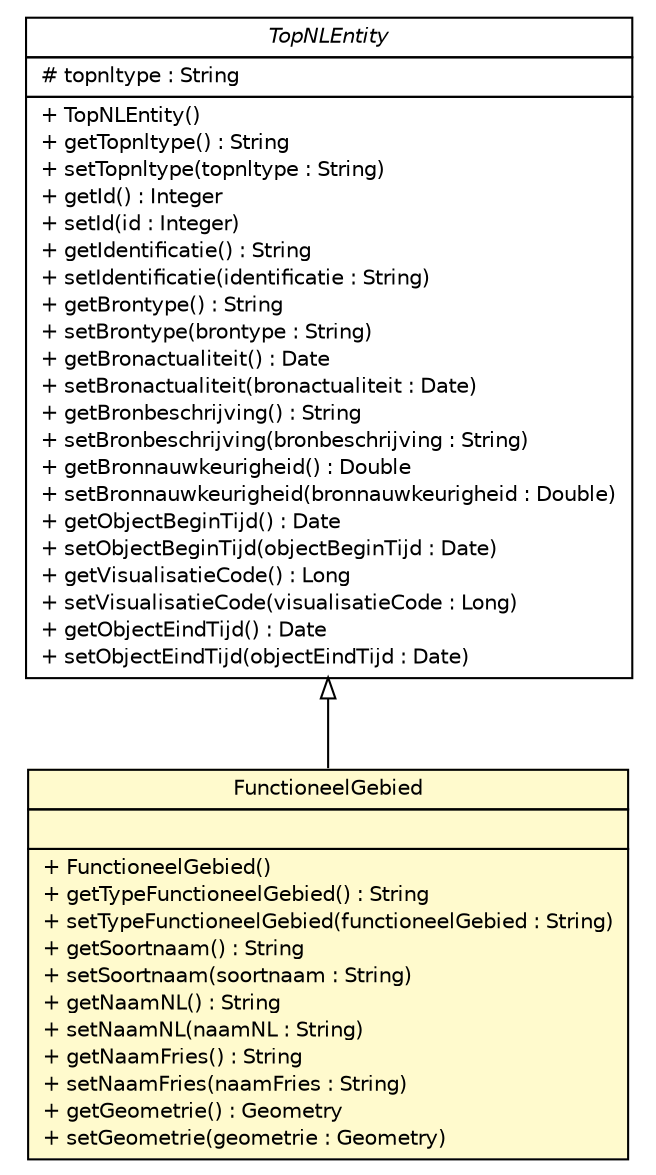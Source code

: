 #!/usr/local/bin/dot
#
# Class diagram 
# Generated by UMLGraph version R5_6-24-gf6e263 (http://www.umlgraph.org/)
#

digraph G {
	edge [fontname="Helvetica",fontsize=10,labelfontname="Helvetica",labelfontsize=10];
	node [fontname="Helvetica",fontsize=10,shape=plaintext];
	nodesep=0.25;
	ranksep=0.5;
	// nl.b3p.topnl.entities.FunctioneelGebied
	c16929 [label=<<table title="nl.b3p.topnl.entities.FunctioneelGebied" border="0" cellborder="1" cellspacing="0" cellpadding="2" port="p" bgcolor="lemonChiffon" href="./FunctioneelGebied.html">
		<tr><td><table border="0" cellspacing="0" cellpadding="1">
<tr><td align="center" balign="center"> FunctioneelGebied </td></tr>
		</table></td></tr>
		<tr><td><table border="0" cellspacing="0" cellpadding="1">
<tr><td align="left" balign="left">  </td></tr>
		</table></td></tr>
		<tr><td><table border="0" cellspacing="0" cellpadding="1">
<tr><td align="left" balign="left"> + FunctioneelGebied() </td></tr>
<tr><td align="left" balign="left"> + getTypeFunctioneelGebied() : String </td></tr>
<tr><td align="left" balign="left"> + setTypeFunctioneelGebied(functioneelGebied : String) </td></tr>
<tr><td align="left" balign="left"> + getSoortnaam() : String </td></tr>
<tr><td align="left" balign="left"> + setSoortnaam(soortnaam : String) </td></tr>
<tr><td align="left" balign="left"> + getNaamNL() : String </td></tr>
<tr><td align="left" balign="left"> + setNaamNL(naamNL : String) </td></tr>
<tr><td align="left" balign="left"> + getNaamFries() : String </td></tr>
<tr><td align="left" balign="left"> + setNaamFries(naamFries : String) </td></tr>
<tr><td align="left" balign="left"> + getGeometrie() : Geometry </td></tr>
<tr><td align="left" balign="left"> + setGeometrie(geometrie : Geometry) </td></tr>
		</table></td></tr>
		</table>>, URL="./FunctioneelGebied.html", fontname="Helvetica", fontcolor="black", fontsize=10.0];
	// nl.b3p.topnl.entities.TopNLEntity
	c16936 [label=<<table title="nl.b3p.topnl.entities.TopNLEntity" border="0" cellborder="1" cellspacing="0" cellpadding="2" port="p" href="./TopNLEntity.html">
		<tr><td><table border="0" cellspacing="0" cellpadding="1">
<tr><td align="center" balign="center"><font face="Helvetica-Oblique"> TopNLEntity </font></td></tr>
		</table></td></tr>
		<tr><td><table border="0" cellspacing="0" cellpadding="1">
<tr><td align="left" balign="left"> # topnltype : String </td></tr>
		</table></td></tr>
		<tr><td><table border="0" cellspacing="0" cellpadding="1">
<tr><td align="left" balign="left"> + TopNLEntity() </td></tr>
<tr><td align="left" balign="left"> + getTopnltype() : String </td></tr>
<tr><td align="left" balign="left"> + setTopnltype(topnltype : String) </td></tr>
<tr><td align="left" balign="left"> + getId() : Integer </td></tr>
<tr><td align="left" balign="left"> + setId(id : Integer) </td></tr>
<tr><td align="left" balign="left"> + getIdentificatie() : String </td></tr>
<tr><td align="left" balign="left"> + setIdentificatie(identificatie : String) </td></tr>
<tr><td align="left" balign="left"> + getBrontype() : String </td></tr>
<tr><td align="left" balign="left"> + setBrontype(brontype : String) </td></tr>
<tr><td align="left" balign="left"> + getBronactualiteit() : Date </td></tr>
<tr><td align="left" balign="left"> + setBronactualiteit(bronactualiteit : Date) </td></tr>
<tr><td align="left" balign="left"> + getBronbeschrijving() : String </td></tr>
<tr><td align="left" balign="left"> + setBronbeschrijving(bronbeschrijving : String) </td></tr>
<tr><td align="left" balign="left"> + getBronnauwkeurigheid() : Double </td></tr>
<tr><td align="left" balign="left"> + setBronnauwkeurigheid(bronnauwkeurigheid : Double) </td></tr>
<tr><td align="left" balign="left"> + getObjectBeginTijd() : Date </td></tr>
<tr><td align="left" balign="left"> + setObjectBeginTijd(objectBeginTijd : Date) </td></tr>
<tr><td align="left" balign="left"> + getVisualisatieCode() : Long </td></tr>
<tr><td align="left" balign="left"> + setVisualisatieCode(visualisatieCode : Long) </td></tr>
<tr><td align="left" balign="left"> + getObjectEindTijd() : Date </td></tr>
<tr><td align="left" balign="left"> + setObjectEindTijd(objectEindTijd : Date) </td></tr>
		</table></td></tr>
		</table>>, URL="./TopNLEntity.html", fontname="Helvetica", fontcolor="black", fontsize=10.0];
	//nl.b3p.topnl.entities.FunctioneelGebied extends nl.b3p.topnl.entities.TopNLEntity
	c16936:p -> c16929:p [dir=back,arrowtail=empty];
}


